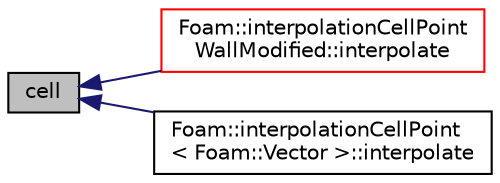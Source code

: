 digraph "cell"
{
  bgcolor="transparent";
  edge [fontname="Helvetica",fontsize="10",labelfontname="Helvetica",labelfontsize="10"];
  node [fontname="Helvetica",fontsize="10",shape=record];
  rankdir="LR";
  Node189 [label="cell",height=0.2,width=0.4,color="black", fillcolor="grey75", style="filled", fontcolor="black"];
  Node189 -> Node190 [dir="back",color="midnightblue",fontsize="10",style="solid",fontname="Helvetica"];
  Node190 [label="Foam::interpolationCellPoint\lWallModified::interpolate",height=0.2,width=0.4,color="red",URL="$a23765.html#a16b09afb830d0589f019bb7c4b6b11f3",tooltip="Interpolate field for the given cellPointWeight. "];
  Node189 -> Node192 [dir="back",color="midnightblue",fontsize="10",style="solid",fontname="Helvetica"];
  Node192 [label="Foam::interpolationCellPoint\l\< Foam::Vector \>::interpolate",height=0.2,width=0.4,color="black",URL="$a23753.html#a220a48bd7fa710760bbef84f28a7b67f",tooltip="Interpolate field for the given cellPointWeight. "];
}
